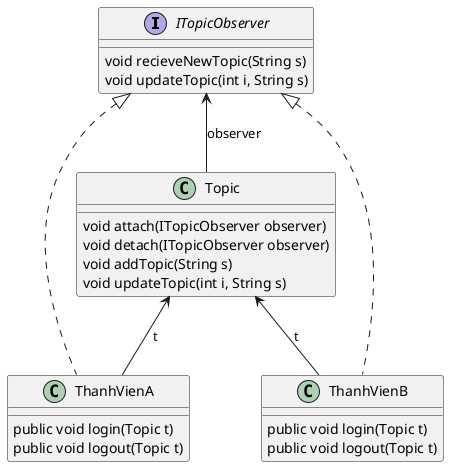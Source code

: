 @startuml
'https://plantuml.com/class-diagram

interface ITopicObserver {
    void recieveNewTopic(String s)
    void updateTopic(int i, String s)
}

class Topic {
    void attach(ITopicObserver observer)
    void detach(ITopicObserver observer)
    void addTopic(String s)
    void updateTopic(int i, String s)
}

class ThanhVienA {
    public void login(Topic t)
    public void logout(Topic t)
}

class ThanhVienB {
    public void login(Topic t)
    public void logout(Topic t)
}

ITopicObserver <|.. ThanhVienA
ITopicObserver <|.. ThanhVienB
ITopicObserver <-- Topic:observer
Topic <-- ThanhVienA:t
Topic <-- ThanhVienB:t


@enduml